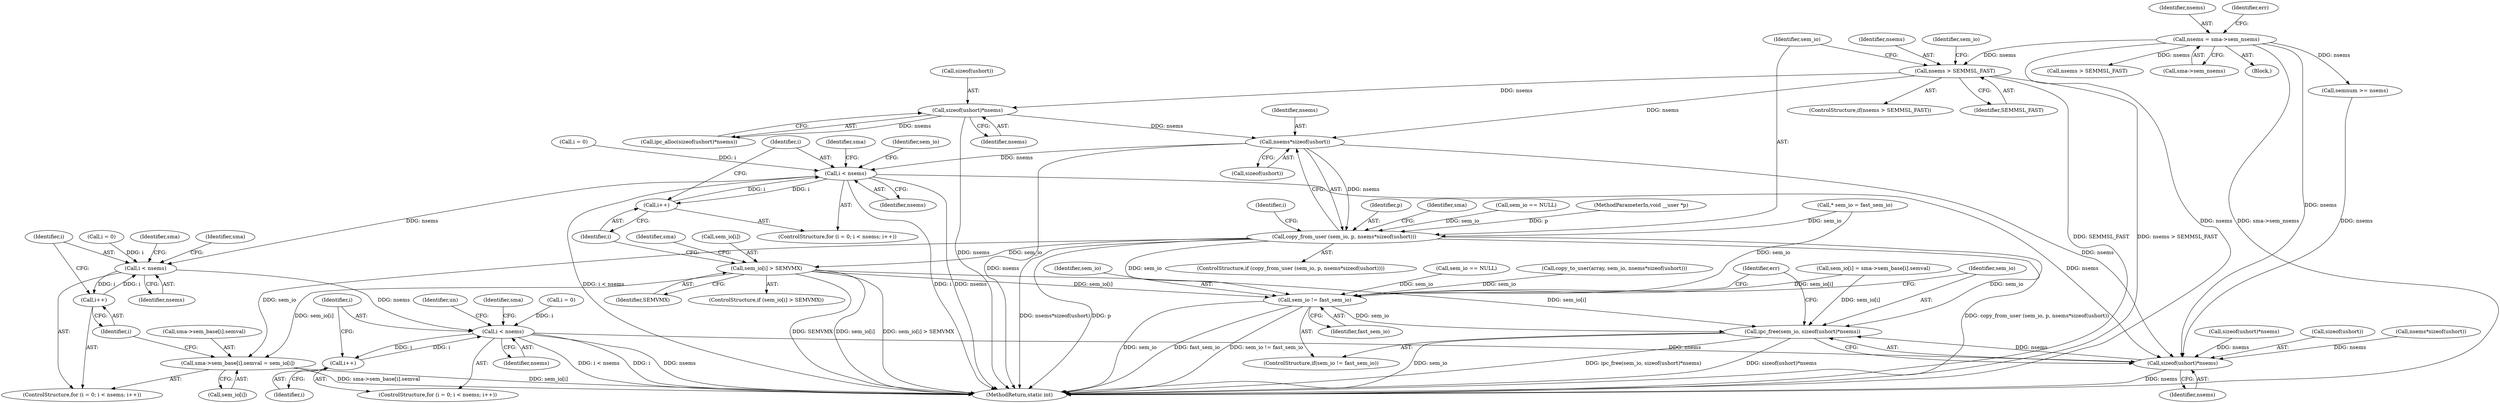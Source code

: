 digraph "0_linux_6062a8dc0517bce23e3c2f7d2fea5e22411269a3_12@API" {
"1000315" [label="(Call,nsems*sizeof(ushort))"];
"1000290" [label="(Call,nsems > SEMMSL_FAST)"];
"1000136" [label="(Call,nsems = sma->sem_nsems)"];
"1000297" [label="(Call,sizeof(ushort)*nsems)"];
"1000312" [label="(Call,copy_from_user (sem_io, p, nsems*sizeof(ushort)))"];
"1000338" [label="(Call,sem_io[i] > SEMVMX)"];
"1000378" [label="(Call,sma->sem_base[i].semval = sem_io[i])"];
"1000499" [label="(Call,sem_io != fast_sem_io)"];
"1000502" [label="(Call,ipc_free(sem_io, sizeof(ushort)*nsems))"];
"1000331" [label="(Call,i < nsems)"];
"1000334" [label="(Call,i++)"];
"1000373" [label="(Call,i < nsems)"];
"1000376" [label="(Call,i++)"];
"1000401" [label="(Call,i < nsems)"];
"1000404" [label="(Call,i++)"];
"1000504" [label="(Call,sizeof(ushort)*nsems)"];
"1000338" [label="(Call,sem_io[i] > SEMVMX)"];
"1000438" [label="(Call,semnum >= nsems)"];
"1000409" [label="(Identifier,un)"];
"1000289" [label="(ControlStructure,if(nsems > SEMMSL_FAST))"];
"1000378" [label="(Call,sma->sem_base[i].semval = sem_io[i])"];
"1000137" [label="(Identifier,nsems)"];
"1000321" [label="(Identifier,sma)"];
"1000291" [label="(Identifier,nsems)"];
"1000329" [label="(Identifier,i)"];
"1000499" [label="(Call,sem_io != fast_sem_io)"];
"1000313" [label="(Identifier,sem_io)"];
"1000200" [label="(Call,sem_io == NULL)"];
"1000186" [label="(Call,nsems > SEMMSL_FAST)"];
"1000507" [label="(Identifier,nsems)"];
"1000509" [label="(Identifier,err)"];
"1000295" [label="(Identifier,sem_io)"];
"1000342" [label="(Identifier,SEMVMX)"];
"1000296" [label="(Call,ipc_alloc(sizeof(ushort)*nsems))"];
"1000195" [label="(Call,sizeof(ushort)*nsems)"];
"1000314" [label="(Identifier,p)"];
"1000115" [label="(Call,* sem_io = fast_sem_io)"];
"1000386" [label="(Call,sem_io[i])"];
"1000333" [label="(Identifier,nsems)"];
"1000337" [label="(ControlStructure,if (sem_io[i] > SEMVMX))"];
"1000503" [label="(Identifier,sem_io)"];
"1000292" [label="(Identifier,SEMMSL_FAST)"];
"1000142" [label="(Identifier,err)"];
"1000335" [label="(Identifier,i)"];
"1000377" [label="(Identifier,i)"];
"1000505" [label="(Call,sizeof(ushort))"];
"1000315" [label="(Call,nsems*sizeof(ushort))"];
"1000266" [label="(Call,nsems*sizeof(ushort))"];
"1000369" [label="(ControlStructure,for (i = 0; i < nsems; i++))"];
"1000327" [label="(ControlStructure,for (i = 0; i < nsems; i++))"];
"1000138" [label="(Call,sma->sem_nsems)"];
"1000311" [label="(ControlStructure,if (copy_from_user (sem_io, p, nsems*sizeof(ushort))))"];
"1000108" [label="(Block,)"];
"1000415" [label="(Identifier,sma)"];
"1000510" [label="(MethodReturn,static int)"];
"1000397" [label="(ControlStructure,for (i = 0; i < nsems; i++))"];
"1000500" [label="(Identifier,sem_io)"];
"1000345" [label="(Identifier,sma)"];
"1000402" [label="(Identifier,i)"];
"1000374" [label="(Identifier,i)"];
"1000498" [label="(ControlStructure,if(sem_io != fast_sem_io))"];
"1000302" [label="(Call,sem_io == NULL)"];
"1000501" [label="(Identifier,fast_sem_io)"];
"1000244" [label="(Call,sem_io[i] = sma->sem_base[i].semval)"];
"1000328" [label="(Call,i = 0)"];
"1000375" [label="(Identifier,nsems)"];
"1000376" [label="(Call,i++)"];
"1000107" [label="(MethodParameterIn,void __user *p)"];
"1000382" [label="(Identifier,sma)"];
"1000370" [label="(Call,i = 0)"];
"1000405" [label="(Identifier,i)"];
"1000290" [label="(Call,nsems > SEMMSL_FAST)"];
"1000332" [label="(Identifier,i)"];
"1000352" [label="(Identifier,sma)"];
"1000373" [label="(Call,i < nsems)"];
"1000331" [label="(Call,i < nsems)"];
"1000298" [label="(Call,sizeof(ushort))"];
"1000502" [label="(Call,ipc_free(sem_io, sizeof(ushort)*nsems))"];
"1000312" [label="(Call,copy_from_user (sem_io, p, nsems*sizeof(ushort)))"];
"1000297" [label="(Call,sizeof(ushort)*nsems)"];
"1000300" [label="(Identifier,nsems)"];
"1000340" [label="(Identifier,sem_io)"];
"1000504" [label="(Call,sizeof(ushort)*nsems)"];
"1000398" [label="(Call,i = 0)"];
"1000317" [label="(Call,sizeof(ushort))"];
"1000334" [label="(Call,i++)"];
"1000401" [label="(Call,i < nsems)"];
"1000393" [label="(Identifier,sma)"];
"1000404" [label="(Call,i++)"];
"1000316" [label="(Identifier,nsems)"];
"1000339" [label="(Call,sem_io[i])"];
"1000379" [label="(Call,sma->sem_base[i].semval)"];
"1000403" [label="(Identifier,nsems)"];
"1000263" [label="(Call,copy_to_user(array, sem_io, nsems*sizeof(ushort)))"];
"1000136" [label="(Call,nsems = sma->sem_nsems)"];
"1000315" -> "1000312"  [label="AST: "];
"1000315" -> "1000317"  [label="CFG: "];
"1000316" -> "1000315"  [label="AST: "];
"1000317" -> "1000315"  [label="AST: "];
"1000312" -> "1000315"  [label="CFG: "];
"1000315" -> "1000510"  [label="DDG: nsems"];
"1000315" -> "1000312"  [label="DDG: nsems"];
"1000290" -> "1000315"  [label="DDG: nsems"];
"1000297" -> "1000315"  [label="DDG: nsems"];
"1000315" -> "1000331"  [label="DDG: nsems"];
"1000315" -> "1000504"  [label="DDG: nsems"];
"1000290" -> "1000289"  [label="AST: "];
"1000290" -> "1000292"  [label="CFG: "];
"1000291" -> "1000290"  [label="AST: "];
"1000292" -> "1000290"  [label="AST: "];
"1000295" -> "1000290"  [label="CFG: "];
"1000313" -> "1000290"  [label="CFG: "];
"1000290" -> "1000510"  [label="DDG: SEMMSL_FAST"];
"1000290" -> "1000510"  [label="DDG: nsems > SEMMSL_FAST"];
"1000136" -> "1000290"  [label="DDG: nsems"];
"1000290" -> "1000297"  [label="DDG: nsems"];
"1000136" -> "1000108"  [label="AST: "];
"1000136" -> "1000138"  [label="CFG: "];
"1000137" -> "1000136"  [label="AST: "];
"1000138" -> "1000136"  [label="AST: "];
"1000142" -> "1000136"  [label="CFG: "];
"1000136" -> "1000510"  [label="DDG: sma->sem_nsems"];
"1000136" -> "1000510"  [label="DDG: nsems"];
"1000136" -> "1000186"  [label="DDG: nsems"];
"1000136" -> "1000438"  [label="DDG: nsems"];
"1000136" -> "1000504"  [label="DDG: nsems"];
"1000297" -> "1000296"  [label="AST: "];
"1000297" -> "1000300"  [label="CFG: "];
"1000298" -> "1000297"  [label="AST: "];
"1000300" -> "1000297"  [label="AST: "];
"1000296" -> "1000297"  [label="CFG: "];
"1000297" -> "1000510"  [label="DDG: nsems"];
"1000297" -> "1000296"  [label="DDG: nsems"];
"1000312" -> "1000311"  [label="AST: "];
"1000313" -> "1000312"  [label="AST: "];
"1000314" -> "1000312"  [label="AST: "];
"1000321" -> "1000312"  [label="CFG: "];
"1000329" -> "1000312"  [label="CFG: "];
"1000312" -> "1000510"  [label="DDG: copy_from_user (sem_io, p, nsems*sizeof(ushort))"];
"1000312" -> "1000510"  [label="DDG: nsems*sizeof(ushort)"];
"1000312" -> "1000510"  [label="DDG: p"];
"1000302" -> "1000312"  [label="DDG: sem_io"];
"1000115" -> "1000312"  [label="DDG: sem_io"];
"1000107" -> "1000312"  [label="DDG: p"];
"1000312" -> "1000338"  [label="DDG: sem_io"];
"1000312" -> "1000378"  [label="DDG: sem_io"];
"1000312" -> "1000499"  [label="DDG: sem_io"];
"1000312" -> "1000502"  [label="DDG: sem_io"];
"1000338" -> "1000337"  [label="AST: "];
"1000338" -> "1000342"  [label="CFG: "];
"1000339" -> "1000338"  [label="AST: "];
"1000342" -> "1000338"  [label="AST: "];
"1000345" -> "1000338"  [label="CFG: "];
"1000335" -> "1000338"  [label="CFG: "];
"1000338" -> "1000510"  [label="DDG: sem_io[i]"];
"1000338" -> "1000510"  [label="DDG: sem_io[i] > SEMVMX"];
"1000338" -> "1000510"  [label="DDG: SEMVMX"];
"1000338" -> "1000378"  [label="DDG: sem_io[i]"];
"1000338" -> "1000499"  [label="DDG: sem_io[i]"];
"1000338" -> "1000502"  [label="DDG: sem_io[i]"];
"1000378" -> "1000369"  [label="AST: "];
"1000378" -> "1000386"  [label="CFG: "];
"1000379" -> "1000378"  [label="AST: "];
"1000386" -> "1000378"  [label="AST: "];
"1000377" -> "1000378"  [label="CFG: "];
"1000378" -> "1000510"  [label="DDG: sma->sem_base[i].semval"];
"1000378" -> "1000510"  [label="DDG: sem_io[i]"];
"1000499" -> "1000498"  [label="AST: "];
"1000499" -> "1000501"  [label="CFG: "];
"1000500" -> "1000499"  [label="AST: "];
"1000501" -> "1000499"  [label="AST: "];
"1000503" -> "1000499"  [label="CFG: "];
"1000509" -> "1000499"  [label="CFG: "];
"1000499" -> "1000510"  [label="DDG: sem_io != fast_sem_io"];
"1000499" -> "1000510"  [label="DDG: sem_io"];
"1000499" -> "1000510"  [label="DDG: fast_sem_io"];
"1000200" -> "1000499"  [label="DDG: sem_io"];
"1000263" -> "1000499"  [label="DDG: sem_io"];
"1000244" -> "1000499"  [label="DDG: sem_io[i]"];
"1000115" -> "1000499"  [label="DDG: sem_io"];
"1000499" -> "1000502"  [label="DDG: sem_io"];
"1000502" -> "1000498"  [label="AST: "];
"1000502" -> "1000504"  [label="CFG: "];
"1000503" -> "1000502"  [label="AST: "];
"1000504" -> "1000502"  [label="AST: "];
"1000509" -> "1000502"  [label="CFG: "];
"1000502" -> "1000510"  [label="DDG: sem_io"];
"1000502" -> "1000510"  [label="DDG: ipc_free(sem_io, sizeof(ushort)*nsems)"];
"1000502" -> "1000510"  [label="DDG: sizeof(ushort)*nsems"];
"1000244" -> "1000502"  [label="DDG: sem_io[i]"];
"1000504" -> "1000502"  [label="DDG: nsems"];
"1000331" -> "1000327"  [label="AST: "];
"1000331" -> "1000333"  [label="CFG: "];
"1000332" -> "1000331"  [label="AST: "];
"1000333" -> "1000331"  [label="AST: "];
"1000340" -> "1000331"  [label="CFG: "];
"1000352" -> "1000331"  [label="CFG: "];
"1000331" -> "1000510"  [label="DDG: i < nsems"];
"1000331" -> "1000510"  [label="DDG: nsems"];
"1000331" -> "1000510"  [label="DDG: i"];
"1000328" -> "1000331"  [label="DDG: i"];
"1000334" -> "1000331"  [label="DDG: i"];
"1000331" -> "1000334"  [label="DDG: i"];
"1000331" -> "1000373"  [label="DDG: nsems"];
"1000331" -> "1000504"  [label="DDG: nsems"];
"1000334" -> "1000327"  [label="AST: "];
"1000334" -> "1000335"  [label="CFG: "];
"1000335" -> "1000334"  [label="AST: "];
"1000332" -> "1000334"  [label="CFG: "];
"1000373" -> "1000369"  [label="AST: "];
"1000373" -> "1000375"  [label="CFG: "];
"1000374" -> "1000373"  [label="AST: "];
"1000375" -> "1000373"  [label="AST: "];
"1000382" -> "1000373"  [label="CFG: "];
"1000393" -> "1000373"  [label="CFG: "];
"1000376" -> "1000373"  [label="DDG: i"];
"1000370" -> "1000373"  [label="DDG: i"];
"1000373" -> "1000376"  [label="DDG: i"];
"1000373" -> "1000401"  [label="DDG: nsems"];
"1000376" -> "1000369"  [label="AST: "];
"1000376" -> "1000377"  [label="CFG: "];
"1000377" -> "1000376"  [label="AST: "];
"1000374" -> "1000376"  [label="CFG: "];
"1000401" -> "1000397"  [label="AST: "];
"1000401" -> "1000403"  [label="CFG: "];
"1000402" -> "1000401"  [label="AST: "];
"1000403" -> "1000401"  [label="AST: "];
"1000409" -> "1000401"  [label="CFG: "];
"1000415" -> "1000401"  [label="CFG: "];
"1000401" -> "1000510"  [label="DDG: i < nsems"];
"1000401" -> "1000510"  [label="DDG: i"];
"1000401" -> "1000510"  [label="DDG: nsems"];
"1000404" -> "1000401"  [label="DDG: i"];
"1000398" -> "1000401"  [label="DDG: i"];
"1000401" -> "1000404"  [label="DDG: i"];
"1000401" -> "1000504"  [label="DDG: nsems"];
"1000404" -> "1000397"  [label="AST: "];
"1000404" -> "1000405"  [label="CFG: "];
"1000405" -> "1000404"  [label="AST: "];
"1000402" -> "1000404"  [label="CFG: "];
"1000504" -> "1000507"  [label="CFG: "];
"1000505" -> "1000504"  [label="AST: "];
"1000507" -> "1000504"  [label="AST: "];
"1000504" -> "1000510"  [label="DDG: nsems"];
"1000438" -> "1000504"  [label="DDG: nsems"];
"1000266" -> "1000504"  [label="DDG: nsems"];
"1000195" -> "1000504"  [label="DDG: nsems"];
}

